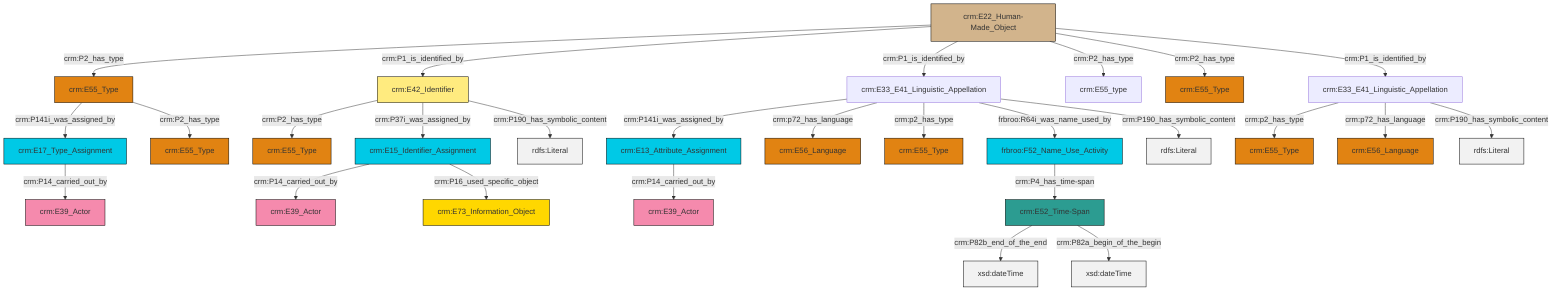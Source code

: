 graph TD
classDef Literal fill:#f2f2f2,stroke:#000000;
classDef CRM_Entity fill:#FFFFFF,stroke:#000000;
classDef Temporal_Entity fill:#00C9E6, stroke:#000000;
classDef Type fill:#E18312, stroke:#000000;
classDef Time-Span fill:#2C9C91, stroke:#000000;
classDef Appellation fill:#FFEB7F, stroke:#000000;
classDef Place fill:#008836, stroke:#000000;
classDef Persistent_Item fill:#B266B2, stroke:#000000;
classDef Conceptual_Object fill:#FFD700, stroke:#000000;
classDef Physical_Thing fill:#D2B48C, stroke:#000000;
classDef Actor fill:#f58aad, stroke:#000000;
classDef PC_Classes fill:#4ce600, stroke:#000000;
classDef Multi fill:#cccccc,stroke:#000000;

0["crm:E33_E41_Linguistic_Appellation"]:::Default -->|crm:p2_has_type| 1["crm:E55_Type"]:::Type
2["crm:E33_E41_Linguistic_Appellation"]:::Default -->|crm:P141i_was_assigned_by| 3["crm:E13_Attribute_Assignment"]:::Temporal_Entity
5["crm:E55_Type"]:::Type -->|crm:P141i_was_assigned_by| 6["crm:E17_Type_Assignment"]:::Temporal_Entity
7["crm:E52_Time-Span"]:::Time-Span -->|crm:P82b_end_of_the_end| 8[xsd:dateTime]:::Literal
0["crm:E33_E41_Linguistic_Appellation"]:::Default -->|crm:p72_has_language| 9["crm:E56_Language"]:::Type
11["crm:E22_Human-Made_Object"]:::Physical_Thing -->|crm:P2_has_type| 5["crm:E55_Type"]:::Type
3["crm:E13_Attribute_Assignment"]:::Temporal_Entity -->|crm:P14_carried_out_by| 14["crm:E39_Actor"]:::Actor
2["crm:E33_E41_Linguistic_Appellation"]:::Default -->|crm:p72_has_language| 17["crm:E56_Language"]:::Type
11["crm:E22_Human-Made_Object"]:::Physical_Thing -->|crm:P1_is_identified_by| 20["crm:E42_Identifier"]:::Appellation
0["crm:E33_E41_Linguistic_Appellation"]:::Default -->|crm:P190_has_symbolic_content| 22[rdfs:Literal]:::Literal
2["crm:E33_E41_Linguistic_Appellation"]:::Default -->|crm:p2_has_type| 23["crm:E55_Type"]:::Type
2["crm:E33_E41_Linguistic_Appellation"]:::Default -->|frbroo:R64i_was_name_used_by| 27["frbroo:F52_Name_Use_Activity"]:::Temporal_Entity
11["crm:E22_Human-Made_Object"]:::Physical_Thing -->|crm:P1_is_identified_by| 2["crm:E33_E41_Linguistic_Appellation"]:::Default
27["frbroo:F52_Name_Use_Activity"]:::Temporal_Entity -->|crm:P4_has_time-span| 7["crm:E52_Time-Span"]:::Time-Span
31["crm:E15_Identifier_Assignment"]:::Temporal_Entity -->|crm:P14_carried_out_by| 32["crm:E39_Actor"]:::Actor
20["crm:E42_Identifier"]:::Appellation -->|crm:P2_has_type| 25["crm:E55_Type"]:::Type
31["crm:E15_Identifier_Assignment"]:::Temporal_Entity -->|crm:P16_used_specific_object| 18["crm:E73_Information_Object"]:::Conceptual_Object
11["crm:E22_Human-Made_Object"]:::Physical_Thing -->|crm:P2_has_type| 29["crm:E55_type"]:::Default
7["crm:E52_Time-Span"]:::Time-Span -->|crm:P82a_begin_of_the_begin| 35[xsd:dateTime]:::Literal
2["crm:E33_E41_Linguistic_Appellation"]:::Default -->|crm:P190_has_symbolic_content| 36[rdfs:Literal]:::Literal
20["crm:E42_Identifier"]:::Appellation -->|crm:P37i_was_assigned_by| 31["crm:E15_Identifier_Assignment"]:::Temporal_Entity
6["crm:E17_Type_Assignment"]:::Temporal_Entity -->|crm:P14_carried_out_by| 41["crm:E39_Actor"]:::Actor
11["crm:E22_Human-Made_Object"]:::Physical_Thing -->|crm:P2_has_type| 38["crm:E55_Type"]:::Type
5["crm:E55_Type"]:::Type -->|crm:P2_has_type| 15["crm:E55_Type"]:::Type
11["crm:E22_Human-Made_Object"]:::Physical_Thing -->|crm:P1_is_identified_by| 0["crm:E33_E41_Linguistic_Appellation"]:::Default
20["crm:E42_Identifier"]:::Appellation -->|crm:P190_has_symbolic_content| 50[rdfs:Literal]:::Literal